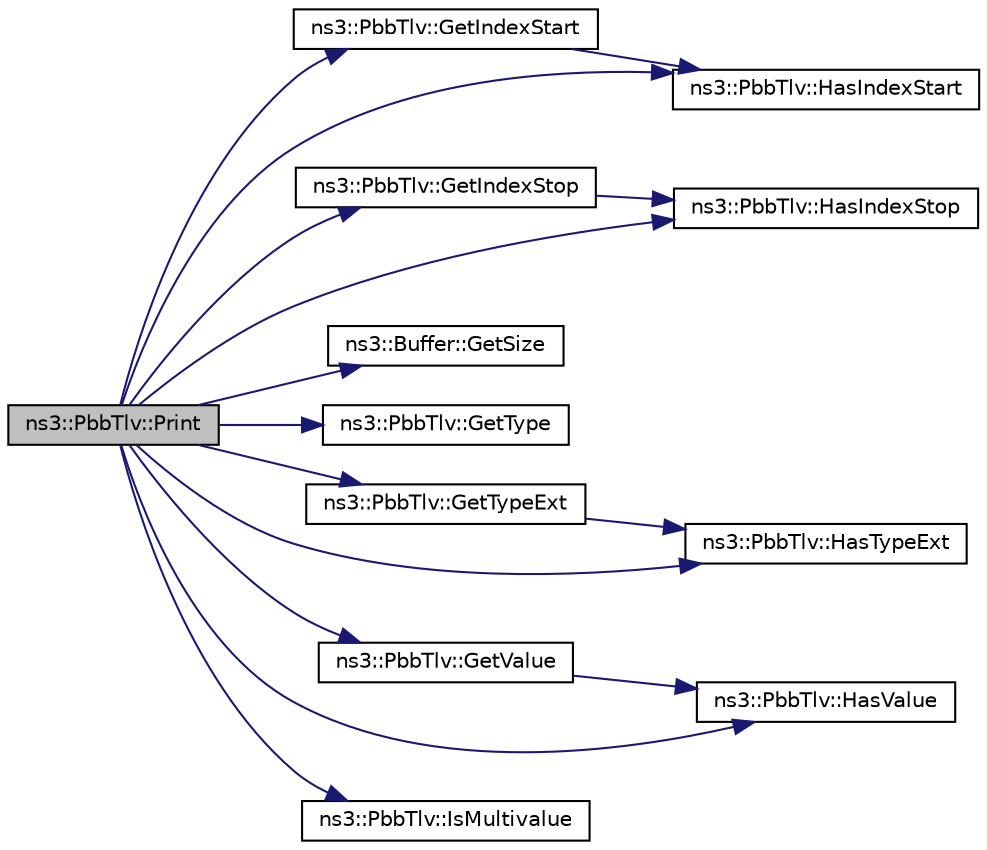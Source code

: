 digraph "ns3::PbbTlv::Print"
{
 // LATEX_PDF_SIZE
  edge [fontname="Helvetica",fontsize="10",labelfontname="Helvetica",labelfontsize="10"];
  node [fontname="Helvetica",fontsize="10",shape=record];
  rankdir="LR";
  Node1 [label="ns3::PbbTlv::Print",height=0.2,width=0.4,color="black", fillcolor="grey75", style="filled", fontcolor="black",tooltip="Pretty-prints the contents of this TLV, with specified indentation."];
  Node1 -> Node2 [color="midnightblue",fontsize="10",style="solid",fontname="Helvetica"];
  Node2 [label="ns3::PbbTlv::GetIndexStart",height=0.2,width=0.4,color="black", fillcolor="white", style="filled",URL="$classns3_1_1_pbb_tlv.html#a50dae13c8b2240aa2f197816cf0bf7f2",tooltip="Get the starting point index."];
  Node2 -> Node3 [color="midnightblue",fontsize="10",style="solid",fontname="Helvetica"];
  Node3 [label="ns3::PbbTlv::HasIndexStart",height=0.2,width=0.4,color="black", fillcolor="white", style="filled",URL="$classns3_1_1_pbb_tlv.html#a8a59eed876351f2cb959273618e65484",tooltip="Checks if there is a starting index."];
  Node1 -> Node4 [color="midnightblue",fontsize="10",style="solid",fontname="Helvetica"];
  Node4 [label="ns3::PbbTlv::GetIndexStop",height=0.2,width=0.4,color="black", fillcolor="white", style="filled",URL="$classns3_1_1_pbb_tlv.html#a4a38786af4de7024343e01d782bd8754",tooltip="Get the stop point index."];
  Node4 -> Node5 [color="midnightblue",fontsize="10",style="solid",fontname="Helvetica"];
  Node5 [label="ns3::PbbTlv::HasIndexStop",height=0.2,width=0.4,color="black", fillcolor="white", style="filled",URL="$classns3_1_1_pbb_tlv.html#ad4947cd4ae7f8e624f5a71df4fa043c2",tooltip="Checks if there is a stop index."];
  Node1 -> Node6 [color="midnightblue",fontsize="10",style="solid",fontname="Helvetica"];
  Node6 [label="ns3::Buffer::GetSize",height=0.2,width=0.4,color="black", fillcolor="white", style="filled",URL="$classns3_1_1_buffer.html#a60c9172d2b102f8856c81b2126c8b209",tooltip=" "];
  Node1 -> Node7 [color="midnightblue",fontsize="10",style="solid",fontname="Helvetica"];
  Node7 [label="ns3::PbbTlv::GetType",height=0.2,width=0.4,color="black", fillcolor="white", style="filled",URL="$classns3_1_1_pbb_tlv.html#add9c606f5ef63e79cec77125e6af02ba",tooltip=" "];
  Node1 -> Node8 [color="midnightblue",fontsize="10",style="solid",fontname="Helvetica"];
  Node8 [label="ns3::PbbTlv::GetTypeExt",height=0.2,width=0.4,color="black", fillcolor="white", style="filled",URL="$classns3_1_1_pbb_tlv.html#a34825c801853c7bcac29f621ce10a2c6",tooltip=" "];
  Node8 -> Node9 [color="midnightblue",fontsize="10",style="solid",fontname="Helvetica"];
  Node9 [label="ns3::PbbTlv::HasTypeExt",height=0.2,width=0.4,color="black", fillcolor="white", style="filled",URL="$classns3_1_1_pbb_tlv.html#acbc932c8e4558dc53f4a4e9816e92cda",tooltip="Tests whether or not this TLV has a type extension."];
  Node1 -> Node10 [color="midnightblue",fontsize="10",style="solid",fontname="Helvetica"];
  Node10 [label="ns3::PbbTlv::GetValue",height=0.2,width=0.4,color="black", fillcolor="white", style="filled",URL="$classns3_1_1_pbb_tlv.html#a8679cc28187e732e143ecc648776b421",tooltip=" "];
  Node10 -> Node11 [color="midnightblue",fontsize="10",style="solid",fontname="Helvetica"];
  Node11 [label="ns3::PbbTlv::HasValue",height=0.2,width=0.4,color="black", fillcolor="white", style="filled",URL="$classns3_1_1_pbb_tlv.html#a430d846b46cc10854b00861442816608",tooltip="Tests whether or not this TLV has a value."];
  Node1 -> Node3 [color="midnightblue",fontsize="10",style="solid",fontname="Helvetica"];
  Node1 -> Node5 [color="midnightblue",fontsize="10",style="solid",fontname="Helvetica"];
  Node1 -> Node9 [color="midnightblue",fontsize="10",style="solid",fontname="Helvetica"];
  Node1 -> Node11 [color="midnightblue",fontsize="10",style="solid",fontname="Helvetica"];
  Node1 -> Node12 [color="midnightblue",fontsize="10",style="solid",fontname="Helvetica"];
  Node12 [label="ns3::PbbTlv::IsMultivalue",height=0.2,width=0.4,color="black", fillcolor="white", style="filled",URL="$classns3_1_1_pbb_tlv.html#aa3e64933a068080a97ca87f50be6e00c",tooltip="Check the multivalue parameter."];
}
